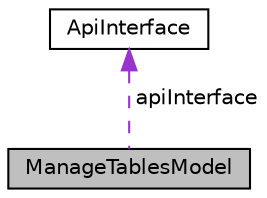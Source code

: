digraph "ManageTablesModel"
{
 // LATEX_PDF_SIZE
  edge [fontname="Helvetica",fontsize="10",labelfontname="Helvetica",labelfontsize="10"];
  node [fontname="Helvetica",fontsize="10",shape=record];
  Node1 [label="ManageTablesModel",height=0.2,width=0.4,color="black", fillcolor="grey75", style="filled", fontcolor="black",tooltip="\"Brain\" for the manage tables page"];
  Node2 -> Node1 [dir="back",color="darkorchid3",fontsize="10",style="dashed",label=" apiInterface" ,fontname="Helvetica"];
  Node2 [label="ApiInterface",height=0.2,width=0.4,color="black", fillcolor="white", style="filled",URL="$interfacecom_1_1example_1_1lmrs_1_1model_1_1ApiInterface.html",tooltip="Interface for communication between client(Android app) and server(API)"];
}
